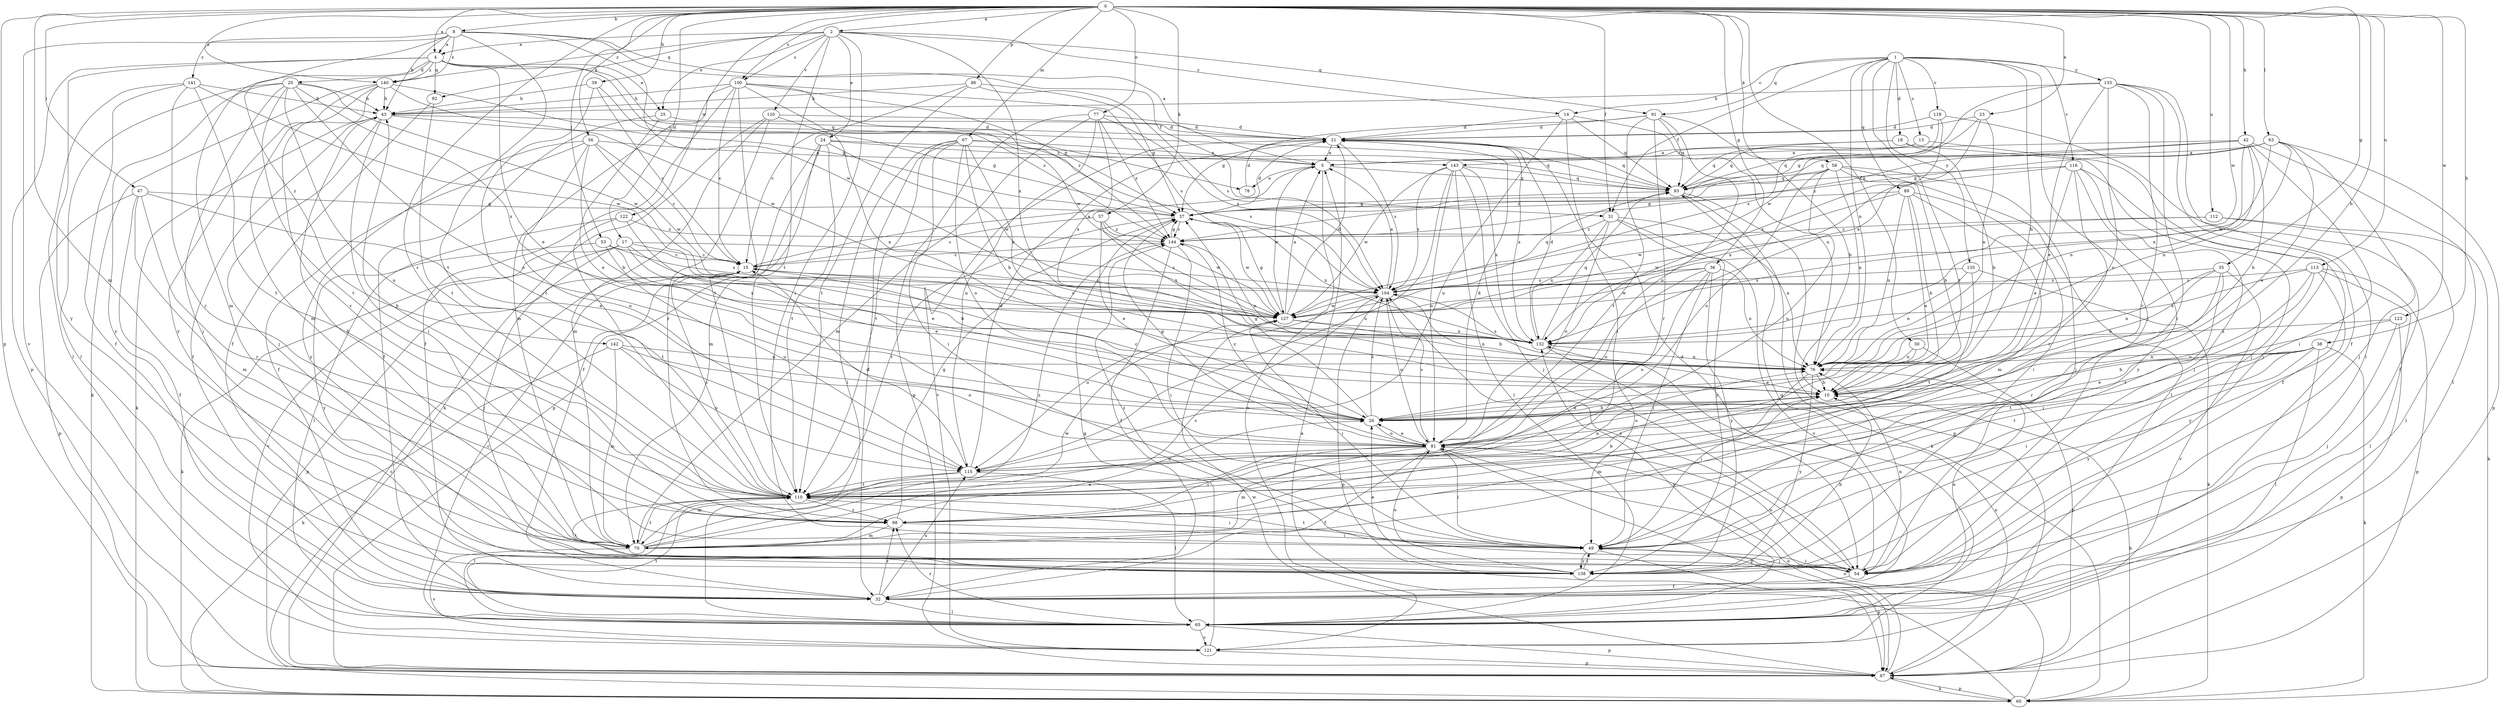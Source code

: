 strict digraph  {
0;
1;
2;
4;
5;
8;
10;
13;
14;
15;
17;
18;
20;
21;
23;
24;
25;
26;
30;
31;
32;
35;
36;
37;
38;
39;
42;
43;
47;
49;
53;
54;
56;
57;
58;
60;
63;
65;
67;
70;
76;
77;
78;
81;
86;
87;
89;
91;
92;
93;
98;
100;
104;
110;
112;
113;
115;
116;
118;
120;
121;
122;
123;
127;
132;
133;
135;
138;
140;
141;
142;
143;
144;
0 -> 2  [label=a];
0 -> 4  [label=a];
0 -> 8  [label=b];
0 -> 10  [label=b];
0 -> 17  [label=d];
0 -> 23  [label=e];
0 -> 30  [label=f];
0 -> 31  [label=f];
0 -> 35  [label=g];
0 -> 36  [label=g];
0 -> 38  [label=h];
0 -> 39  [label=h];
0 -> 42  [label=h];
0 -> 47  [label=i];
0 -> 53  [label=j];
0 -> 56  [label=k];
0 -> 57  [label=k];
0 -> 58  [label=k];
0 -> 63  [label=l];
0 -> 67  [label=m];
0 -> 70  [label=m];
0 -> 77  [label=o];
0 -> 86  [label=p];
0 -> 87  [label=p];
0 -> 98  [label=r];
0 -> 100  [label=s];
0 -> 112  [label=u];
0 -> 113  [label=u];
0 -> 122  [label=w];
0 -> 123  [label=w];
0 -> 127  [label=w];
0 -> 140  [label=z];
1 -> 10  [label=b];
1 -> 13  [label=c];
1 -> 14  [label=c];
1 -> 18  [label=d];
1 -> 31  [label=f];
1 -> 54  [label=j];
1 -> 76  [label=n];
1 -> 89  [label=q];
1 -> 91  [label=q];
1 -> 110  [label=t];
1 -> 116  [label=v];
1 -> 118  [label=v];
1 -> 133  [label=y];
1 -> 135  [label=y];
2 -> 4  [label=a];
2 -> 14  [label=c];
2 -> 24  [label=e];
2 -> 25  [label=e];
2 -> 49  [label=i];
2 -> 91  [label=q];
2 -> 92  [label=q];
2 -> 100  [label=s];
2 -> 110  [label=t];
2 -> 120  [label=v];
2 -> 132  [label=x];
2 -> 140  [label=z];
4 -> 20  [label=d];
4 -> 25  [label=e];
4 -> 26  [label=e];
4 -> 70  [label=m];
4 -> 78  [label=o];
4 -> 87  [label=p];
4 -> 92  [label=q];
4 -> 93  [label=q];
4 -> 138  [label=y];
4 -> 140  [label=z];
5 -> 78  [label=o];
5 -> 93  [label=q];
5 -> 121  [label=v];
5 -> 127  [label=w];
8 -> 4  [label=a];
8 -> 5  [label=a];
8 -> 31  [label=f];
8 -> 43  [label=h];
8 -> 110  [label=t];
8 -> 121  [label=v];
8 -> 127  [label=w];
8 -> 140  [label=z];
8 -> 141  [label=z];
8 -> 142  [label=z];
10 -> 26  [label=e];
10 -> 70  [label=m];
10 -> 81  [label=o];
13 -> 54  [label=j];
13 -> 93  [label=q];
13 -> 143  [label=z];
14 -> 21  [label=d];
14 -> 49  [label=i];
14 -> 76  [label=n];
14 -> 93  [label=q];
14 -> 115  [label=u];
15 -> 5  [label=a];
15 -> 87  [label=p];
15 -> 104  [label=s];
17 -> 10  [label=b];
17 -> 15  [label=c];
17 -> 26  [label=e];
17 -> 54  [label=j];
17 -> 60  [label=k];
17 -> 104  [label=s];
17 -> 121  [label=v];
18 -> 5  [label=a];
18 -> 10  [label=b];
18 -> 54  [label=j];
18 -> 93  [label=q];
20 -> 43  [label=h];
20 -> 54  [label=j];
20 -> 65  [label=l];
20 -> 81  [label=o];
20 -> 110  [label=t];
20 -> 115  [label=u];
20 -> 127  [label=w];
20 -> 132  [label=x];
20 -> 138  [label=y];
21 -> 5  [label=a];
21 -> 93  [label=q];
21 -> 104  [label=s];
21 -> 121  [label=v];
21 -> 132  [label=x];
23 -> 21  [label=d];
23 -> 37  [label=g];
23 -> 76  [label=n];
23 -> 132  [label=x];
24 -> 32  [label=f];
24 -> 70  [label=m];
24 -> 87  [label=p];
24 -> 93  [label=q];
24 -> 110  [label=t];
24 -> 127  [label=w];
24 -> 143  [label=z];
25 -> 21  [label=d];
25 -> 26  [label=e];
25 -> 32  [label=f];
26 -> 10  [label=b];
26 -> 15  [label=c];
26 -> 37  [label=g];
26 -> 81  [label=o];
26 -> 104  [label=s];
30 -> 26  [label=e];
30 -> 76  [label=n];
30 -> 87  [label=p];
31 -> 76  [label=n];
31 -> 81  [label=o];
31 -> 121  [label=v];
31 -> 132  [label=x];
31 -> 138  [label=y];
31 -> 144  [label=z];
32 -> 65  [label=l];
32 -> 76  [label=n];
32 -> 93  [label=q];
32 -> 98  [label=r];
32 -> 115  [label=u];
35 -> 10  [label=b];
35 -> 49  [label=i];
35 -> 76  [label=n];
35 -> 98  [label=r];
35 -> 104  [label=s];
35 -> 121  [label=v];
36 -> 49  [label=i];
36 -> 76  [label=n];
36 -> 81  [label=o];
36 -> 104  [label=s];
36 -> 115  [label=u];
36 -> 127  [label=w];
36 -> 138  [label=y];
37 -> 21  [label=d];
37 -> 110  [label=t];
37 -> 127  [label=w];
37 -> 132  [label=x];
37 -> 144  [label=z];
38 -> 10  [label=b];
38 -> 26  [label=e];
38 -> 49  [label=i];
38 -> 60  [label=k];
38 -> 65  [label=l];
38 -> 76  [label=n];
38 -> 110  [label=t];
38 -> 138  [label=y];
39 -> 15  [label=c];
39 -> 43  [label=h];
39 -> 110  [label=t];
39 -> 144  [label=z];
42 -> 5  [label=a];
42 -> 10  [label=b];
42 -> 49  [label=i];
42 -> 65  [label=l];
42 -> 76  [label=n];
42 -> 93  [label=q];
42 -> 132  [label=x];
42 -> 144  [label=z];
43 -> 21  [label=d];
43 -> 32  [label=f];
43 -> 37  [label=g];
43 -> 49  [label=i];
43 -> 54  [label=j];
43 -> 60  [label=k];
47 -> 26  [label=e];
47 -> 32  [label=f];
47 -> 37  [label=g];
47 -> 70  [label=m];
47 -> 87  [label=p];
47 -> 98  [label=r];
49 -> 54  [label=j];
49 -> 87  [label=p];
49 -> 110  [label=t];
49 -> 138  [label=y];
53 -> 15  [label=c];
53 -> 104  [label=s];
53 -> 115  [label=u];
53 -> 132  [label=x];
53 -> 138  [label=y];
54 -> 21  [label=d];
54 -> 32  [label=f];
54 -> 49  [label=i];
54 -> 76  [label=n];
54 -> 81  [label=o];
54 -> 104  [label=s];
54 -> 144  [label=z];
56 -> 5  [label=a];
56 -> 10  [label=b];
56 -> 15  [label=c];
56 -> 32  [label=f];
56 -> 115  [label=u];
56 -> 127  [label=w];
56 -> 138  [label=y];
57 -> 15  [label=c];
57 -> 26  [label=e];
57 -> 127  [label=w];
57 -> 132  [label=x];
57 -> 144  [label=z];
58 -> 10  [label=b];
58 -> 54  [label=j];
58 -> 65  [label=l];
58 -> 76  [label=n];
58 -> 81  [label=o];
58 -> 93  [label=q];
58 -> 115  [label=u];
58 -> 144  [label=z];
60 -> 5  [label=a];
60 -> 10  [label=b];
60 -> 81  [label=o];
60 -> 87  [label=p];
63 -> 5  [label=a];
63 -> 26  [label=e];
63 -> 37  [label=g];
63 -> 54  [label=j];
63 -> 76  [label=n];
63 -> 87  [label=p];
63 -> 93  [label=q];
63 -> 127  [label=w];
65 -> 15  [label=c];
65 -> 87  [label=p];
65 -> 98  [label=r];
65 -> 110  [label=t];
65 -> 121  [label=v];
65 -> 132  [label=x];
67 -> 5  [label=a];
67 -> 10  [label=b];
67 -> 32  [label=f];
67 -> 49  [label=i];
67 -> 65  [label=l];
67 -> 81  [label=o];
67 -> 104  [label=s];
67 -> 110  [label=t];
67 -> 132  [label=x];
70 -> 26  [label=e];
70 -> 43  [label=h];
70 -> 104  [label=s];
70 -> 110  [label=t];
70 -> 121  [label=v];
70 -> 127  [label=w];
70 -> 144  [label=z];
76 -> 10  [label=b];
76 -> 49  [label=i];
76 -> 104  [label=s];
76 -> 138  [label=y];
77 -> 21  [label=d];
77 -> 70  [label=m];
77 -> 87  [label=p];
77 -> 104  [label=s];
77 -> 115  [label=u];
77 -> 132  [label=x];
77 -> 144  [label=z];
78 -> 21  [label=d];
81 -> 21  [label=d];
81 -> 26  [label=e];
81 -> 32  [label=f];
81 -> 37  [label=g];
81 -> 49  [label=i];
81 -> 70  [label=m];
81 -> 87  [label=p];
81 -> 98  [label=r];
81 -> 104  [label=s];
81 -> 115  [label=u];
81 -> 144  [label=z];
86 -> 15  [label=c];
86 -> 37  [label=g];
86 -> 43  [label=h];
86 -> 104  [label=s];
86 -> 110  [label=t];
87 -> 15  [label=c];
87 -> 60  [label=k];
87 -> 81  [label=o];
87 -> 127  [label=w];
87 -> 132  [label=x];
89 -> 10  [label=b];
89 -> 26  [label=e];
89 -> 37  [label=g];
89 -> 49  [label=i];
89 -> 70  [label=m];
89 -> 76  [label=n];
89 -> 127  [label=w];
91 -> 10  [label=b];
91 -> 21  [label=d];
91 -> 37  [label=g];
91 -> 81  [label=o];
91 -> 93  [label=q];
91 -> 98  [label=r];
91 -> 110  [label=t];
92 -> 32  [label=f];
92 -> 110  [label=t];
93 -> 37  [label=g];
93 -> 60  [label=k];
93 -> 87  [label=p];
98 -> 37  [label=g];
98 -> 49  [label=i];
98 -> 70  [label=m];
100 -> 15  [label=c];
100 -> 32  [label=f];
100 -> 37  [label=g];
100 -> 43  [label=h];
100 -> 70  [label=m];
100 -> 104  [label=s];
100 -> 110  [label=t];
100 -> 127  [label=w];
100 -> 144  [label=z];
104 -> 5  [label=a];
104 -> 10  [label=b];
104 -> 81  [label=o];
104 -> 87  [label=p];
104 -> 93  [label=q];
104 -> 115  [label=u];
104 -> 127  [label=w];
110 -> 10  [label=b];
110 -> 15  [label=c];
110 -> 43  [label=h];
110 -> 49  [label=i];
110 -> 65  [label=l];
110 -> 76  [label=n];
110 -> 98  [label=r];
112 -> 60  [label=k];
112 -> 65  [label=l];
112 -> 127  [label=w];
112 -> 144  [label=z];
113 -> 65  [label=l];
113 -> 81  [label=o];
113 -> 87  [label=p];
113 -> 104  [label=s];
113 -> 110  [label=t];
113 -> 132  [label=x];
113 -> 138  [label=y];
115 -> 15  [label=c];
115 -> 21  [label=d];
115 -> 65  [label=l];
115 -> 70  [label=m];
115 -> 110  [label=t];
116 -> 26  [label=e];
116 -> 32  [label=f];
116 -> 54  [label=j];
116 -> 93  [label=q];
116 -> 98  [label=r];
116 -> 132  [label=x];
116 -> 138  [label=y];
118 -> 21  [label=d];
118 -> 65  [label=l];
118 -> 104  [label=s];
118 -> 132  [label=x];
120 -> 21  [label=d];
120 -> 60  [label=k];
120 -> 70  [label=m];
120 -> 76  [label=n];
120 -> 98  [label=r];
121 -> 37  [label=g];
121 -> 87  [label=p];
122 -> 26  [label=e];
122 -> 65  [label=l];
122 -> 110  [label=t];
122 -> 144  [label=z];
123 -> 54  [label=j];
123 -> 87  [label=p];
123 -> 110  [label=t];
123 -> 132  [label=x];
127 -> 5  [label=a];
127 -> 15  [label=c];
127 -> 21  [label=d];
127 -> 37  [label=g];
127 -> 49  [label=i];
127 -> 76  [label=n];
127 -> 132  [label=x];
132 -> 21  [label=d];
132 -> 54  [label=j];
132 -> 76  [label=n];
132 -> 93  [label=q];
133 -> 26  [label=e];
133 -> 32  [label=f];
133 -> 43  [label=h];
133 -> 49  [label=i];
133 -> 65  [label=l];
133 -> 81  [label=o];
133 -> 98  [label=r];
133 -> 127  [label=w];
135 -> 60  [label=k];
135 -> 76  [label=n];
135 -> 104  [label=s];
135 -> 110  [label=t];
138 -> 10  [label=b];
138 -> 26  [label=e];
138 -> 49  [label=i];
138 -> 81  [label=o];
138 -> 110  [label=t];
140 -> 37  [label=g];
140 -> 43  [label=h];
140 -> 60  [label=k];
140 -> 70  [label=m];
140 -> 98  [label=r];
140 -> 127  [label=w];
140 -> 138  [label=y];
141 -> 32  [label=f];
141 -> 43  [label=h];
141 -> 65  [label=l];
141 -> 98  [label=r];
141 -> 110  [label=t];
141 -> 127  [label=w];
142 -> 60  [label=k];
142 -> 70  [label=m];
142 -> 76  [label=n];
142 -> 81  [label=o];
142 -> 115  [label=u];
143 -> 54  [label=j];
143 -> 65  [label=l];
143 -> 81  [label=o];
143 -> 93  [label=q];
143 -> 104  [label=s];
143 -> 115  [label=u];
143 -> 127  [label=w];
143 -> 132  [label=x];
144 -> 15  [label=c];
144 -> 32  [label=f];
144 -> 37  [label=g];
144 -> 49  [label=i];
144 -> 76  [label=n];
}
